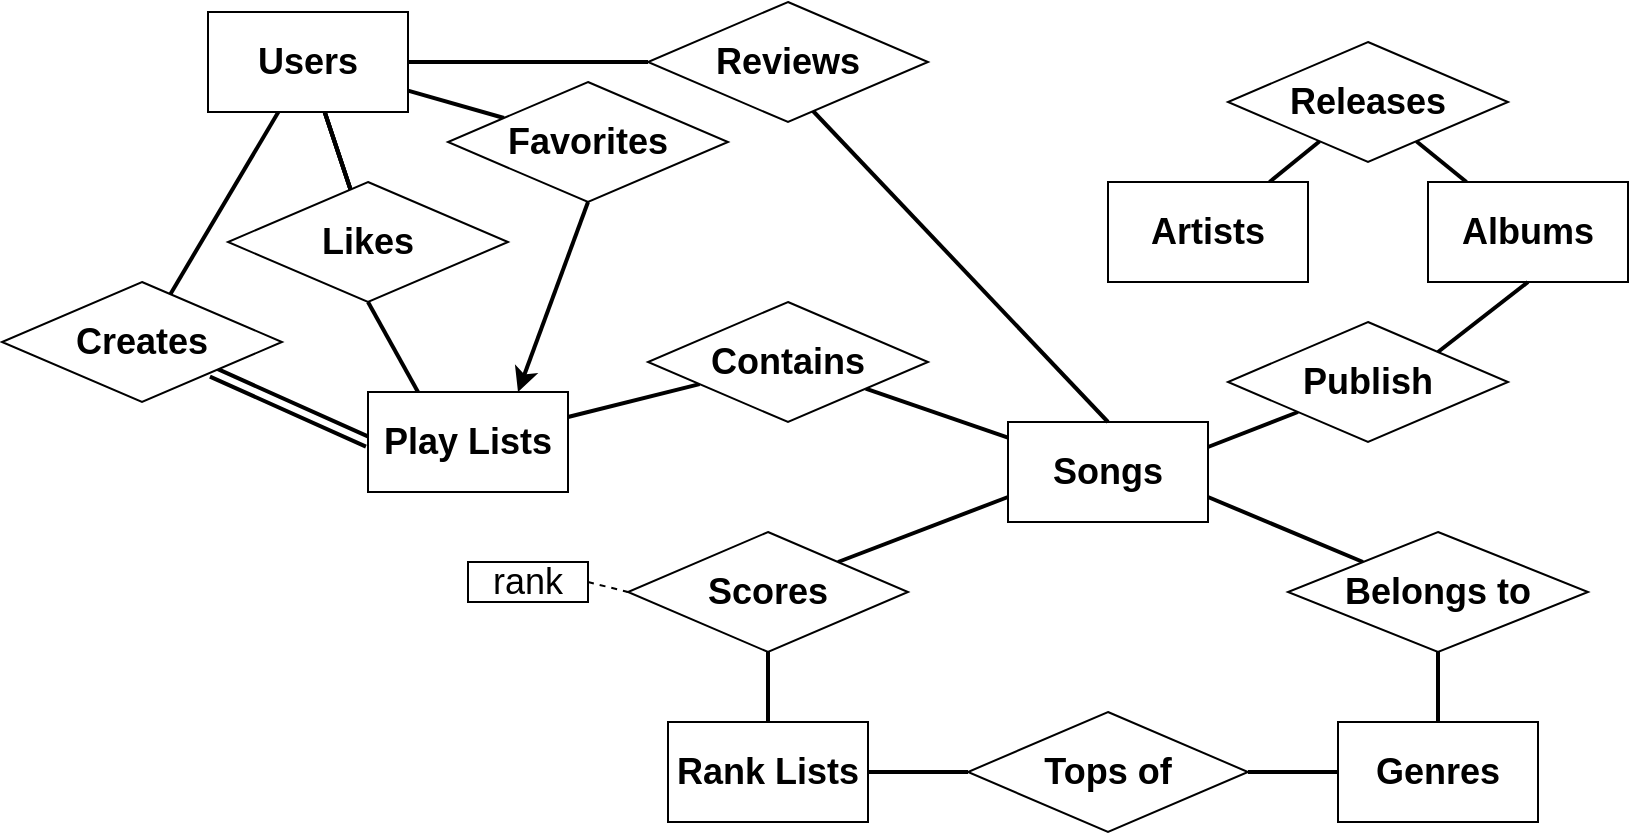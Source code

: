 <mxfile version="17.5.0" type="github">
  <diagram id="GgezcjghUWvOxsfXaFAf" name="Page-1">
    <mxGraphModel dx="2177" dy="832" grid="1" gridSize="10" guides="1" tooltips="1" connect="1" arrows="1" fold="1" page="1" pageScale="1" pageWidth="827" pageHeight="1169" math="0" shadow="0">
      <root>
        <mxCell id="0" />
        <mxCell id="1" parent="0" />
        <mxCell id="qU1hQiKX_713lMygHPAb-37" style="edgeStyle=none;rounded=0;orthogonalLoop=1;jettySize=auto;html=1;exitX=1;exitY=1;exitDx=0;exitDy=0;entryX=0;entryY=0.5;entryDx=0;entryDy=0;fontSize=18;endArrow=none;endFill=0;strokeWidth=2;shape=link;" edge="1" parent="1" source="qU1hQiKX_713lMygHPAb-11" target="qU1hQiKX_713lMygHPAb-2">
          <mxGeometry relative="1" as="geometry" />
        </mxCell>
        <mxCell id="qU1hQiKX_713lMygHPAb-24" style="edgeStyle=none;rounded=0;orthogonalLoop=1;jettySize=auto;html=1;exitX=1;exitY=0.75;exitDx=0;exitDy=0;entryX=0;entryY=0;entryDx=0;entryDy=0;fontSize=18;endArrow=none;endFill=0;strokeWidth=2;" edge="1" parent="1" source="qU1hQiKX_713lMygHPAb-1" target="qU1hQiKX_713lMygHPAb-16">
          <mxGeometry relative="1" as="geometry" />
        </mxCell>
        <mxCell id="qU1hQiKX_713lMygHPAb-31" style="edgeStyle=none;rounded=0;orthogonalLoop=1;jettySize=auto;html=1;exitX=1;exitY=0.25;exitDx=0;exitDy=0;entryX=0;entryY=1;entryDx=0;entryDy=0;fontSize=18;endArrow=none;endFill=0;strokeWidth=2;" edge="1" parent="1" source="qU1hQiKX_713lMygHPAb-1" target="qU1hQiKX_713lMygHPAb-15">
          <mxGeometry relative="1" as="geometry" />
        </mxCell>
        <mxCell id="qU1hQiKX_713lMygHPAb-1" value="&lt;b&gt;&lt;font style=&quot;font-size: 18px&quot;&gt;Songs&lt;/font&gt;&lt;/b&gt;" style="rounded=0;whiteSpace=wrap;html=1;" vertex="1" parent="1">
          <mxGeometry x="90" y="240" width="100" height="50" as="geometry" />
        </mxCell>
        <mxCell id="qU1hQiKX_713lMygHPAb-55" value="" style="edgeStyle=none;rounded=0;orthogonalLoop=1;jettySize=auto;html=1;fontSize=18;endArrow=none;endFill=0;strokeWidth=2;" edge="1" parent="1" source="qU1hQiKX_713lMygHPAb-2" target="qU1hQiKX_713lMygHPAb-3">
          <mxGeometry relative="1" as="geometry" />
        </mxCell>
        <mxCell id="qU1hQiKX_713lMygHPAb-2" value="&lt;b&gt;&lt;font style=&quot;font-size: 18px&quot;&gt;Play Lists&lt;/font&gt;&lt;/b&gt;" style="rounded=0;whiteSpace=wrap;html=1;" vertex="1" parent="1">
          <mxGeometry x="-230" y="225" width="100" height="50" as="geometry" />
        </mxCell>
        <mxCell id="qU1hQiKX_713lMygHPAb-57" value="" style="edgeStyle=none;rounded=0;orthogonalLoop=1;jettySize=auto;html=1;fontSize=18;endArrow=none;endFill=0;strokeWidth=2;" edge="1" parent="1" source="qU1hQiKX_713lMygHPAb-3" target="qU1hQiKX_713lMygHPAb-1">
          <mxGeometry relative="1" as="geometry" />
        </mxCell>
        <mxCell id="qU1hQiKX_713lMygHPAb-3" value="&lt;b&gt;Contains&lt;/b&gt;" style="rhombus;whiteSpace=wrap;html=1;fontSize=18;" vertex="1" parent="1">
          <mxGeometry x="-90" y="180" width="140" height="60" as="geometry" />
        </mxCell>
        <mxCell id="qU1hQiKX_713lMygHPAb-28" style="edgeStyle=none;rounded=0;orthogonalLoop=1;jettySize=auto;html=1;exitX=0;exitY=0.5;exitDx=0;exitDy=0;entryX=1;entryY=0.5;entryDx=0;entryDy=0;fontSize=18;endArrow=none;endFill=0;strokeWidth=2;" edge="1" parent="1" source="qU1hQiKX_713lMygHPAb-4" target="qU1hQiKX_713lMygHPAb-17">
          <mxGeometry relative="1" as="geometry" />
        </mxCell>
        <mxCell id="qU1hQiKX_713lMygHPAb-4" value="&lt;b&gt;&lt;font style=&quot;font-size: 18px&quot;&gt;Genres&lt;br&gt;&lt;/font&gt;&lt;/b&gt;" style="rounded=0;whiteSpace=wrap;html=1;" vertex="1" parent="1">
          <mxGeometry x="255" y="390" width="100" height="50" as="geometry" />
        </mxCell>
        <mxCell id="qU1hQiKX_713lMygHPAb-48" value="" style="edgeStyle=none;rounded=0;orthogonalLoop=1;jettySize=auto;html=1;fontSize=18;endArrow=none;endFill=0;strokeWidth=2;" edge="1" parent="1" source="qU1hQiKX_713lMygHPAb-5" target="qU1hQiKX_713lMygHPAb-47">
          <mxGeometry relative="1" as="geometry" />
        </mxCell>
        <mxCell id="qU1hQiKX_713lMygHPAb-5" value="&lt;b&gt;&lt;font style=&quot;font-size: 18px&quot;&gt;Artists&lt;br&gt;&lt;/font&gt;&lt;/b&gt;" style="rounded=0;whiteSpace=wrap;html=1;" vertex="1" parent="1">
          <mxGeometry x="140" y="120" width="100" height="50" as="geometry" />
        </mxCell>
        <mxCell id="qU1hQiKX_713lMygHPAb-49" value="" style="edgeStyle=none;rounded=0;orthogonalLoop=1;jettySize=auto;html=1;fontSize=18;endArrow=none;endFill=0;strokeWidth=2;" edge="1" parent="1" source="qU1hQiKX_713lMygHPAb-6" target="qU1hQiKX_713lMygHPAb-47">
          <mxGeometry relative="1" as="geometry" />
        </mxCell>
        <mxCell id="qU1hQiKX_713lMygHPAb-6" value="&lt;b&gt;&lt;font style=&quot;font-size: 18px&quot;&gt;Albums&lt;/font&gt;&lt;/b&gt;" style="rounded=0;whiteSpace=wrap;html=1;" vertex="1" parent="1">
          <mxGeometry x="300" y="120" width="100" height="50" as="geometry" />
        </mxCell>
        <mxCell id="qU1hQiKX_713lMygHPAb-41" style="edgeStyle=none;rounded=0;orthogonalLoop=1;jettySize=auto;html=1;exitX=1;exitY=0.5;exitDx=0;exitDy=0;entryX=0;entryY=0.5;entryDx=0;entryDy=0;fontSize=18;endArrow=none;endFill=0;strokeWidth=2;" edge="1" parent="1" source="qU1hQiKX_713lMygHPAb-8" target="qU1hQiKX_713lMygHPAb-18">
          <mxGeometry relative="1" as="geometry" />
        </mxCell>
        <mxCell id="qU1hQiKX_713lMygHPAb-52" value="" style="edgeStyle=none;rounded=0;orthogonalLoop=1;jettySize=auto;html=1;fontSize=18;endArrow=none;endFill=0;strokeWidth=2;" edge="1" parent="1" source="qU1hQiKX_713lMygHPAb-8" target="qU1hQiKX_713lMygHPAb-13">
          <mxGeometry relative="1" as="geometry" />
        </mxCell>
        <mxCell id="qU1hQiKX_713lMygHPAb-53" value="" style="edgeStyle=none;rounded=0;orthogonalLoop=1;jettySize=auto;html=1;fontSize=18;endArrow=none;endFill=0;strokeWidth=2;" edge="1" parent="1" source="qU1hQiKX_713lMygHPAb-8" target="qU1hQiKX_713lMygHPAb-13">
          <mxGeometry relative="1" as="geometry" />
        </mxCell>
        <mxCell id="qU1hQiKX_713lMygHPAb-8" value="&lt;b&gt;&lt;font style=&quot;font-size: 18px&quot;&gt;Users&lt;/font&gt;&lt;/b&gt;" style="rounded=0;whiteSpace=wrap;html=1;" vertex="1" parent="1">
          <mxGeometry x="-310" y="35" width="100" height="50" as="geometry" />
        </mxCell>
        <mxCell id="qU1hQiKX_713lMygHPAb-29" style="edgeStyle=none;rounded=0;orthogonalLoop=1;jettySize=auto;html=1;exitX=1;exitY=0.5;exitDx=0;exitDy=0;entryX=0;entryY=0.5;entryDx=0;entryDy=0;fontSize=18;endArrow=none;endFill=0;strokeWidth=2;" edge="1" parent="1" source="qU1hQiKX_713lMygHPAb-9" target="qU1hQiKX_713lMygHPAb-17">
          <mxGeometry relative="1" as="geometry" />
        </mxCell>
        <mxCell id="qU1hQiKX_713lMygHPAb-9" value="&lt;b&gt;&lt;font style=&quot;font-size: 18px&quot;&gt;Rank Lists&lt;/font&gt;&lt;/b&gt;" style="rounded=0;whiteSpace=wrap;html=1;" vertex="1" parent="1">
          <mxGeometry x="-80" y="390" width="100" height="50" as="geometry" />
        </mxCell>
        <mxCell id="qU1hQiKX_713lMygHPAb-23" style="edgeStyle=none;rounded=0;orthogonalLoop=1;jettySize=auto;html=1;exitX=0.5;exitY=1;exitDx=0;exitDy=0;entryX=0.5;entryY=0;entryDx=0;entryDy=0;fontSize=18;endArrow=none;endFill=0;strokeWidth=2;" edge="1" parent="1" source="qU1hQiKX_713lMygHPAb-10" target="qU1hQiKX_713lMygHPAb-9">
          <mxGeometry relative="1" as="geometry" />
        </mxCell>
        <mxCell id="qU1hQiKX_713lMygHPAb-27" style="edgeStyle=none;rounded=0;orthogonalLoop=1;jettySize=auto;html=1;exitX=1;exitY=0;exitDx=0;exitDy=0;entryX=0;entryY=0.75;entryDx=0;entryDy=0;fontSize=18;endArrow=none;endFill=0;strokeWidth=2;" edge="1" parent="1" source="qU1hQiKX_713lMygHPAb-10" target="qU1hQiKX_713lMygHPAb-1">
          <mxGeometry relative="1" as="geometry" />
        </mxCell>
        <mxCell id="qU1hQiKX_713lMygHPAb-10" value="&lt;b&gt;Scores&lt;/b&gt;" style="rhombus;whiteSpace=wrap;html=1;fontSize=18;" vertex="1" parent="1">
          <mxGeometry x="-100" y="295" width="140" height="60" as="geometry" />
        </mxCell>
        <mxCell id="qU1hQiKX_713lMygHPAb-54" value="" style="edgeStyle=none;rounded=0;orthogonalLoop=1;jettySize=auto;html=1;fontSize=18;endArrow=none;endFill=0;strokeWidth=2;" edge="1" parent="1" source="qU1hQiKX_713lMygHPAb-11" target="qU1hQiKX_713lMygHPAb-8">
          <mxGeometry relative="1" as="geometry" />
        </mxCell>
        <mxCell id="qU1hQiKX_713lMygHPAb-11" value="&lt;b&gt;Creates&lt;/b&gt;" style="rhombus;whiteSpace=wrap;html=1;fontSize=18;" vertex="1" parent="1">
          <mxGeometry x="-413" y="170" width="140" height="60" as="geometry" />
        </mxCell>
        <mxCell id="qU1hQiKX_713lMygHPAb-39" style="edgeStyle=none;rounded=0;orthogonalLoop=1;jettySize=auto;html=1;exitX=0.5;exitY=1;exitDx=0;exitDy=0;entryX=0.75;entryY=0;entryDx=0;entryDy=0;fontSize=18;endArrow=classic;endFill=1;strokeWidth=2;" edge="1" parent="1" source="qU1hQiKX_713lMygHPAb-12" target="qU1hQiKX_713lMygHPAb-2">
          <mxGeometry relative="1" as="geometry" />
        </mxCell>
        <mxCell id="qU1hQiKX_713lMygHPAb-50" value="" style="edgeStyle=none;rounded=0;orthogonalLoop=1;jettySize=auto;html=1;fontSize=18;endArrow=none;endFill=0;strokeWidth=2;" edge="1" parent="1" source="qU1hQiKX_713lMygHPAb-12" target="qU1hQiKX_713lMygHPAb-8">
          <mxGeometry relative="1" as="geometry" />
        </mxCell>
        <mxCell id="qU1hQiKX_713lMygHPAb-12" value="&lt;b&gt;Favorites&lt;/b&gt;" style="rhombus;whiteSpace=wrap;html=1;fontSize=18;" vertex="1" parent="1">
          <mxGeometry x="-190" y="70" width="140" height="60" as="geometry" />
        </mxCell>
        <mxCell id="qU1hQiKX_713lMygHPAb-38" style="edgeStyle=none;rounded=0;orthogonalLoop=1;jettySize=auto;html=1;exitX=0.5;exitY=1;exitDx=0;exitDy=0;entryX=0.25;entryY=0;entryDx=0;entryDy=0;fontSize=18;endArrow=none;endFill=0;strokeWidth=2;" edge="1" parent="1" source="qU1hQiKX_713lMygHPAb-13" target="qU1hQiKX_713lMygHPAb-2">
          <mxGeometry relative="1" as="geometry" />
        </mxCell>
        <mxCell id="qU1hQiKX_713lMygHPAb-51" value="" style="edgeStyle=none;rounded=0;orthogonalLoop=1;jettySize=auto;html=1;fontSize=18;endArrow=none;endFill=0;strokeWidth=2;" edge="1" parent="1" source="qU1hQiKX_713lMygHPAb-13" target="qU1hQiKX_713lMygHPAb-8">
          <mxGeometry relative="1" as="geometry" />
        </mxCell>
        <mxCell id="qU1hQiKX_713lMygHPAb-13" value="&lt;b&gt;Likes&lt;/b&gt;" style="rhombus;whiteSpace=wrap;html=1;fontSize=18;" vertex="1" parent="1">
          <mxGeometry x="-300" y="120" width="140" height="60" as="geometry" />
        </mxCell>
        <mxCell id="qU1hQiKX_713lMygHPAb-36" style="edgeStyle=none;rounded=0;orthogonalLoop=1;jettySize=auto;html=1;exitX=1;exitY=0;exitDx=0;exitDy=0;entryX=0.5;entryY=1;entryDx=0;entryDy=0;fontSize=18;endArrow=none;endFill=0;strokeWidth=2;" edge="1" parent="1" source="qU1hQiKX_713lMygHPAb-15" target="qU1hQiKX_713lMygHPAb-6">
          <mxGeometry relative="1" as="geometry" />
        </mxCell>
        <mxCell id="qU1hQiKX_713lMygHPAb-15" value="&lt;b&gt;Publish&lt;/b&gt;" style="rhombus;whiteSpace=wrap;html=1;fontSize=18;" vertex="1" parent="1">
          <mxGeometry x="200" y="190" width="140" height="60" as="geometry" />
        </mxCell>
        <mxCell id="qU1hQiKX_713lMygHPAb-25" style="edgeStyle=none;rounded=0;orthogonalLoop=1;jettySize=auto;html=1;exitX=0.5;exitY=1;exitDx=0;exitDy=0;entryX=0.5;entryY=0;entryDx=0;entryDy=0;fontSize=18;endArrow=none;endFill=0;strokeWidth=2;" edge="1" parent="1" source="qU1hQiKX_713lMygHPAb-16" target="qU1hQiKX_713lMygHPAb-4">
          <mxGeometry relative="1" as="geometry" />
        </mxCell>
        <mxCell id="qU1hQiKX_713lMygHPAb-16" value="&lt;b&gt;Belongs to&lt;/b&gt;" style="rhombus;whiteSpace=wrap;html=1;fontSize=18;" vertex="1" parent="1">
          <mxGeometry x="230" y="295" width="150" height="60" as="geometry" />
        </mxCell>
        <mxCell id="qU1hQiKX_713lMygHPAb-17" value="&lt;b&gt;Tops of&lt;/b&gt;" style="rhombus;whiteSpace=wrap;html=1;fontSize=18;" vertex="1" parent="1">
          <mxGeometry x="70" y="385" width="140" height="60" as="geometry" />
        </mxCell>
        <mxCell id="qU1hQiKX_713lMygHPAb-45" style="edgeStyle=none;rounded=0;orthogonalLoop=1;jettySize=auto;html=1;exitX=0.586;exitY=0.9;exitDx=0;exitDy=0;entryX=0.5;entryY=0;entryDx=0;entryDy=0;fontSize=18;endArrow=none;endFill=0;strokeWidth=2;exitPerimeter=0;" edge="1" parent="1" source="qU1hQiKX_713lMygHPAb-18" target="qU1hQiKX_713lMygHPAb-1">
          <mxGeometry relative="1" as="geometry" />
        </mxCell>
        <mxCell id="qU1hQiKX_713lMygHPAb-18" value="&lt;b&gt;Reviews&lt;/b&gt;" style="rhombus;whiteSpace=wrap;html=1;fontSize=18;" vertex="1" parent="1">
          <mxGeometry x="-90" y="30" width="140" height="60" as="geometry" />
        </mxCell>
        <mxCell id="qU1hQiKX_713lMygHPAb-30" style="edgeStyle=none;rounded=0;orthogonalLoop=1;jettySize=auto;html=1;exitX=1;exitY=0.5;exitDx=0;exitDy=0;entryX=0;entryY=0.5;entryDx=0;entryDy=0;fontSize=18;endArrow=none;endFill=0;strokeWidth=1;dashed=1;" edge="1" parent="1" source="qU1hQiKX_713lMygHPAb-19" target="qU1hQiKX_713lMygHPAb-10">
          <mxGeometry relative="1" as="geometry" />
        </mxCell>
        <mxCell id="qU1hQiKX_713lMygHPAb-19" value="rank" style="rounded=0;whiteSpace=wrap;html=1;fontSize=18;" vertex="1" parent="1">
          <mxGeometry x="-180" y="310" width="60" height="20" as="geometry" />
        </mxCell>
        <mxCell id="qU1hQiKX_713lMygHPAb-47" value="&lt;b&gt;Releases&lt;/b&gt;" style="rhombus;whiteSpace=wrap;html=1;fontSize=18;" vertex="1" parent="1">
          <mxGeometry x="200" y="50" width="140" height="60" as="geometry" />
        </mxCell>
      </root>
    </mxGraphModel>
  </diagram>
</mxfile>
